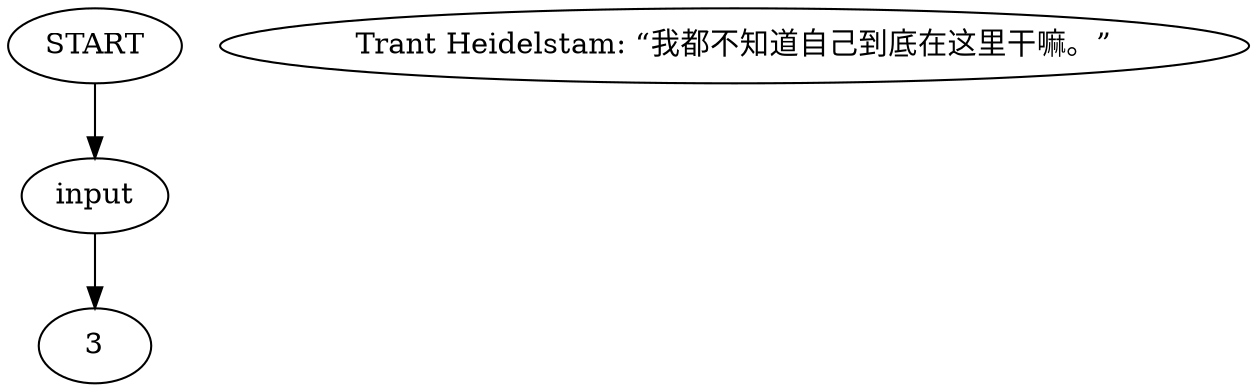 # VILLAGE / TRANT HEIDELSTAM barks
# your old posse. formerly near FELD electrics building with his kid
# ==================================================
digraph G {
	  0 [label="START"];
	  1 [label="input"];
	  2 [label="Trant Heidelstam: “我都不知道自己到底在这里干嘛。”"];
	  0 -> 1
	  1 -> 3
}

